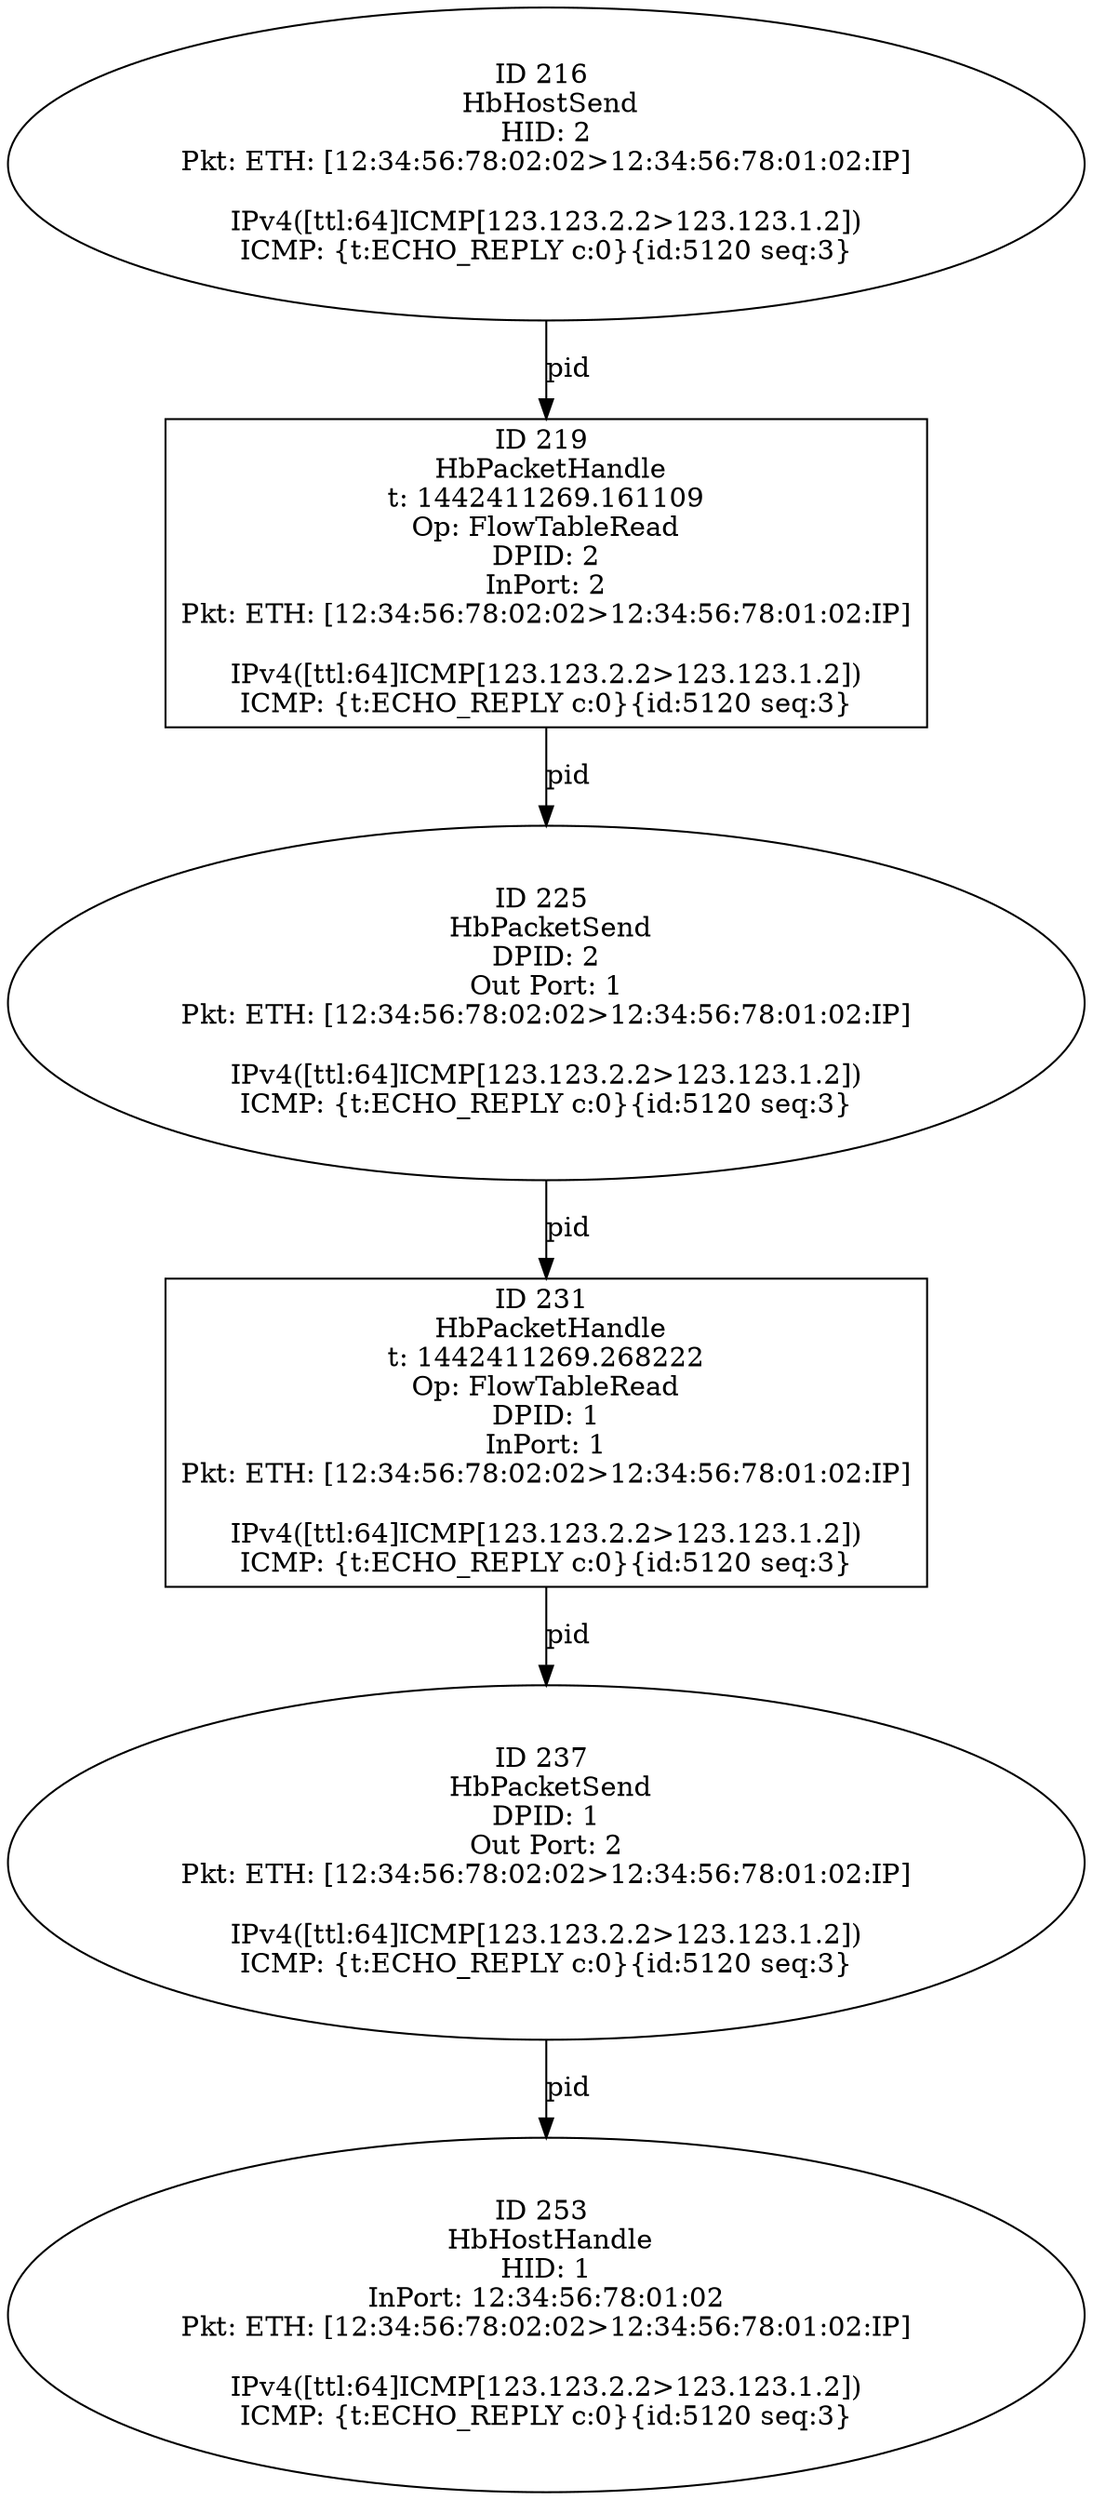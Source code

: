 strict digraph G {
225 [shape=oval, event=<hb_events.HbPacketSend object at 0x108a08290>, label="ID 225 
 HbPacketSend
DPID: 2
Out Port: 1
Pkt: ETH: [12:34:56:78:02:02>12:34:56:78:01:02:IP]

IPv4([ttl:64]ICMP[123.123.2.2>123.123.1.2])
ICMP: {t:ECHO_REPLY c:0}{id:5120 seq:3}"];
231 [shape=box, event=<hb_events.HbPacketHandle object at 0x108a08e50>, label="ID 231 
 HbPacketHandle
t: 1442411269.268222
Op: FlowTableRead
DPID: 1
InPort: 1
Pkt: ETH: [12:34:56:78:02:02>12:34:56:78:01:02:IP]

IPv4([ttl:64]ICMP[123.123.2.2>123.123.1.2])
ICMP: {t:ECHO_REPLY c:0}{id:5120 seq:3}"];
237 [shape=oval, event=<hb_events.HbPacketSend object at 0x108a10310>, label="ID 237 
 HbPacketSend
DPID: 1
Out Port: 2
Pkt: ETH: [12:34:56:78:02:02>12:34:56:78:01:02:IP]

IPv4([ttl:64]ICMP[123.123.2.2>123.123.1.2])
ICMP: {t:ECHO_REPLY c:0}{id:5120 seq:3}"];
216 [shape=oval, event=<hb_events.HbHostSend object at 0x108a01b90>, label="ID 216 
 HbHostSend
HID: 2
Pkt: ETH: [12:34:56:78:02:02>12:34:56:78:01:02:IP]

IPv4([ttl:64]ICMP[123.123.2.2>123.123.1.2])
ICMP: {t:ECHO_REPLY c:0}{id:5120 seq:3}"];
219 [shape=box, event=<hb_events.HbPacketHandle object at 0x108a01dd0>, label="ID 219 
 HbPacketHandle
t: 1442411269.161109
Op: FlowTableRead
DPID: 2
InPort: 2
Pkt: ETH: [12:34:56:78:02:02>12:34:56:78:01:02:IP]

IPv4([ttl:64]ICMP[123.123.2.2>123.123.1.2])
ICMP: {t:ECHO_REPLY c:0}{id:5120 seq:3}"];
253 [shape=oval, event=<hb_events.HbHostHandle object at 0x108a17d10>, label="ID 253 
 HbHostHandle
HID: 1
InPort: 12:34:56:78:01:02
Pkt: ETH: [12:34:56:78:02:02>12:34:56:78:01:02:IP]

IPv4([ttl:64]ICMP[123.123.2.2>123.123.1.2])
ICMP: {t:ECHO_REPLY c:0}{id:5120 seq:3}"];
225 -> 231  [rel=pid, label=pid];
231 -> 237  [rel=pid, label=pid];
237 -> 253  [rel=pid, label=pid];
216 -> 219  [rel=pid, label=pid];
219 -> 225  [rel=pid, label=pid];
}
